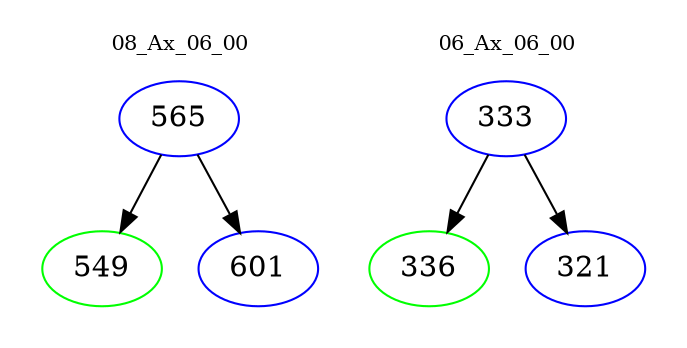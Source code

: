digraph{
subgraph cluster_0 {
color = white
label = "08_Ax_06_00";
fontsize=10;
T0_565 [label="565", color="blue"]
T0_565 -> T0_549 [color="black"]
T0_549 [label="549", color="green"]
T0_565 -> T0_601 [color="black"]
T0_601 [label="601", color="blue"]
}
subgraph cluster_1 {
color = white
label = "06_Ax_06_00";
fontsize=10;
T1_333 [label="333", color="blue"]
T1_333 -> T1_336 [color="black"]
T1_336 [label="336", color="green"]
T1_333 -> T1_321 [color="black"]
T1_321 [label="321", color="blue"]
}
}
